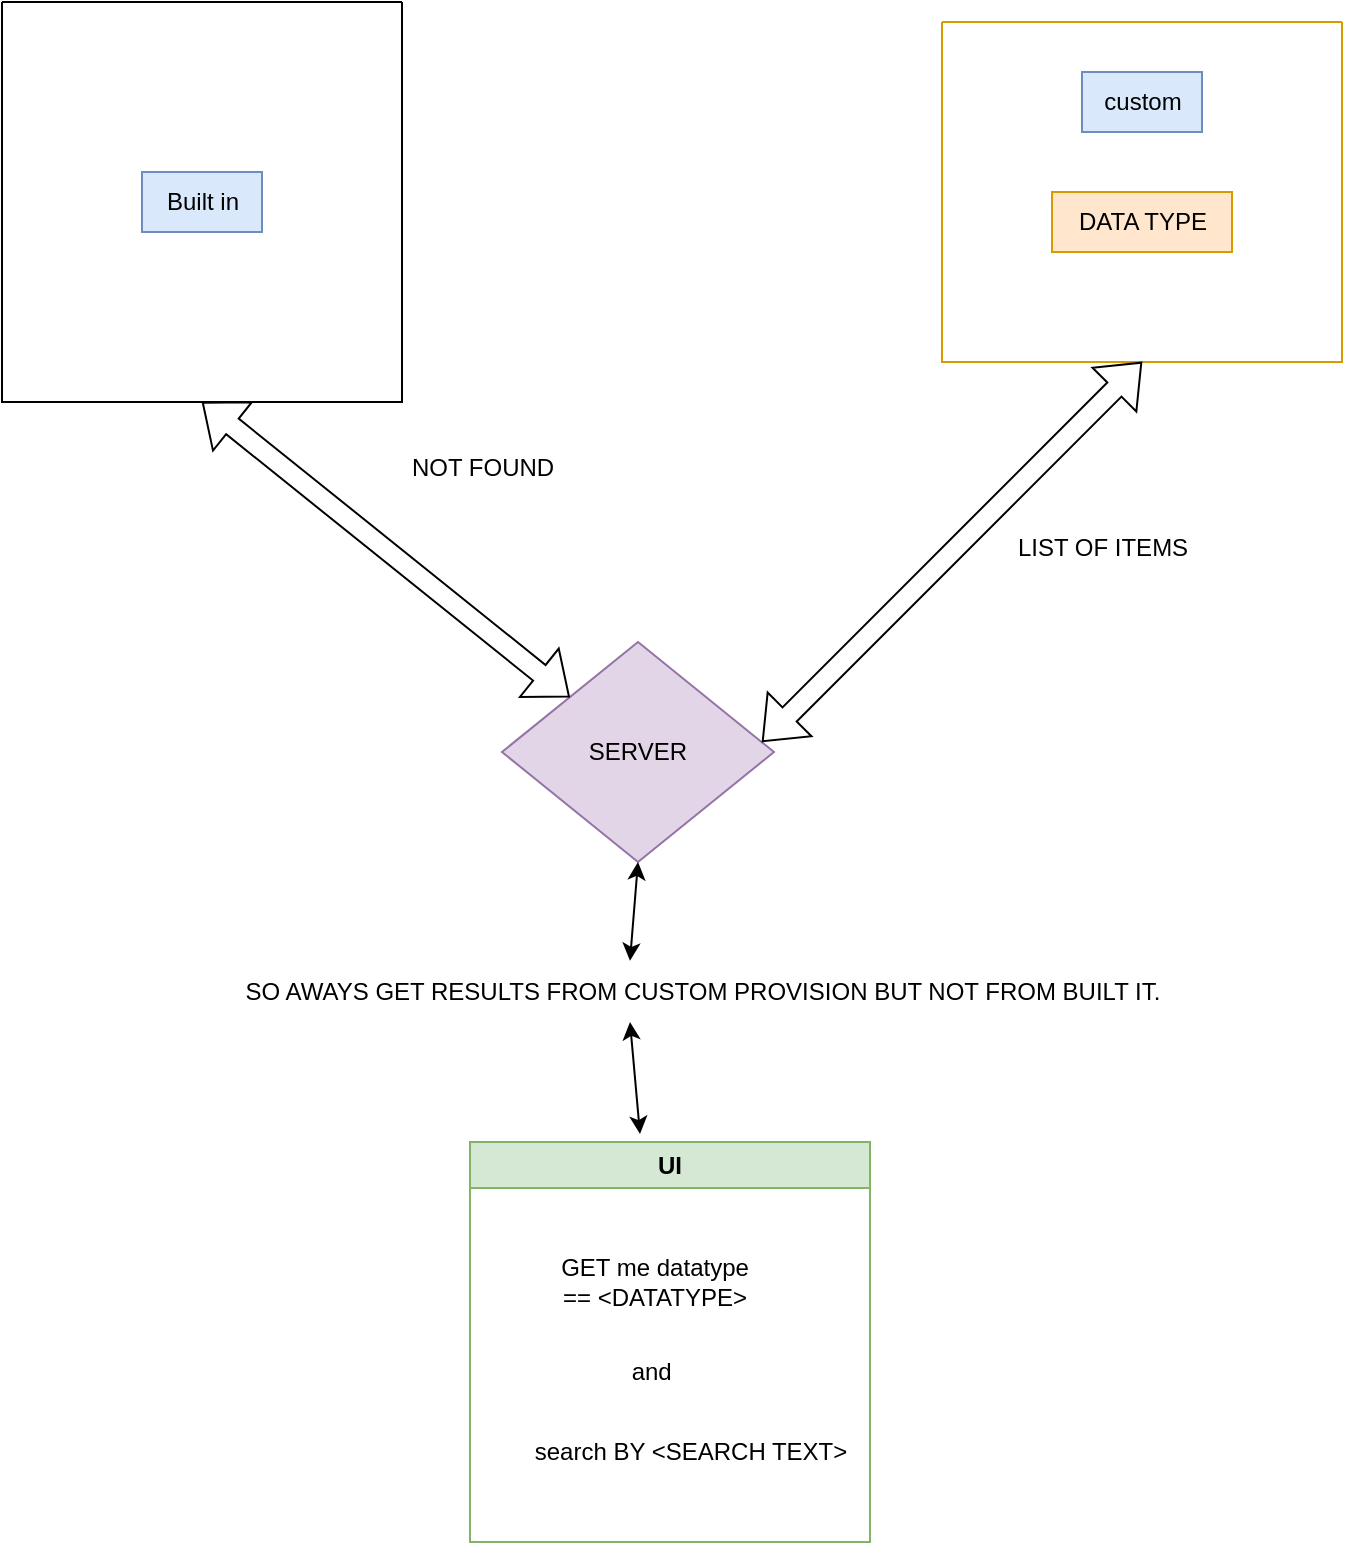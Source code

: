 <mxfile version="21.6.2" type="github">
  <diagram name="Page-1" id="wtjIHHhJuDMgVrH0dZI6">
    <mxGraphModel dx="1306" dy="868" grid="1" gridSize="10" guides="1" tooltips="1" connect="1" arrows="1" fold="1" page="1" pageScale="1" pageWidth="827" pageHeight="1169" math="0" shadow="0">
      <root>
        <mxCell id="0" />
        <mxCell id="1" parent="0" />
        <mxCell id="0srPlhrOrfsKFzhWqTFO-1" value="" style="swimlane;startSize=0;" vertex="1" parent="1">
          <mxGeometry x="80" y="180" width="200" height="200" as="geometry" />
        </mxCell>
        <mxCell id="0srPlhrOrfsKFzhWqTFO-2" value="Built in" style="text;html=1;align=center;verticalAlign=middle;resizable=0;points=[];autosize=1;strokeColor=#6c8ebf;fillColor=#dae8fc;" vertex="1" parent="0srPlhrOrfsKFzhWqTFO-1">
          <mxGeometry x="70" y="85" width="60" height="30" as="geometry" />
        </mxCell>
        <mxCell id="0srPlhrOrfsKFzhWqTFO-4" value="" style="swimlane;startSize=0;fillColor=#ffe6cc;strokeColor=#d79b00;" vertex="1" parent="1">
          <mxGeometry x="550" y="190" width="200" height="170" as="geometry" />
        </mxCell>
        <mxCell id="0srPlhrOrfsKFzhWqTFO-5" value="custom" style="text;html=1;align=center;verticalAlign=middle;resizable=0;points=[];autosize=1;strokeColor=#6c8ebf;fillColor=#dae8fc;" vertex="1" parent="0srPlhrOrfsKFzhWqTFO-4">
          <mxGeometry x="70" y="25" width="60" height="30" as="geometry" />
        </mxCell>
        <mxCell id="0srPlhrOrfsKFzhWqTFO-6" value="DATA TYPE" style="text;html=1;align=center;verticalAlign=middle;resizable=0;points=[];autosize=1;strokeColor=#d79b00;fillColor=#ffe6cc;" vertex="1" parent="0srPlhrOrfsKFzhWqTFO-4">
          <mxGeometry x="55" y="85" width="90" height="30" as="geometry" />
        </mxCell>
        <mxCell id="0srPlhrOrfsKFzhWqTFO-7" value="SERVER" style="rhombus;whiteSpace=wrap;html=1;fillColor=#e1d5e7;strokeColor=#9673a6;" vertex="1" parent="1">
          <mxGeometry x="330" y="500" width="136" height="110" as="geometry" />
        </mxCell>
        <mxCell id="0srPlhrOrfsKFzhWqTFO-8" value="UI" style="swimlane;whiteSpace=wrap;html=1;fillColor=#d5e8d4;strokeColor=#82b366;" vertex="1" parent="1">
          <mxGeometry x="314" y="750" width="200" height="200" as="geometry" />
        </mxCell>
        <mxCell id="0srPlhrOrfsKFzhWqTFO-14" value="GET me datatype&lt;br style=&quot;border-color: var(--border-color);&quot;&gt;&lt;span style=&quot;&quot;&gt;== &amp;lt;DATATYPE&amp;gt;&lt;/span&gt;" style="text;html=1;align=center;verticalAlign=middle;resizable=0;points=[];autosize=1;strokeColor=none;fillColor=none;" vertex="1" parent="0srPlhrOrfsKFzhWqTFO-8">
          <mxGeometry x="32" y="50" width="120" height="40" as="geometry" />
        </mxCell>
        <mxCell id="0srPlhrOrfsKFzhWqTFO-15" value="and&amp;nbsp;" style="text;html=1;align=center;verticalAlign=middle;resizable=0;points=[];autosize=1;strokeColor=none;fillColor=none;" vertex="1" parent="0srPlhrOrfsKFzhWqTFO-8">
          <mxGeometry x="67" y="100" width="50" height="30" as="geometry" />
        </mxCell>
        <mxCell id="0srPlhrOrfsKFzhWqTFO-16" value="search BY &amp;lt;SEARCH TEXT&amp;gt;" style="text;html=1;align=center;verticalAlign=middle;resizable=0;points=[];autosize=1;strokeColor=none;fillColor=none;" vertex="1" parent="0srPlhrOrfsKFzhWqTFO-8">
          <mxGeometry x="20" y="140" width="180" height="30" as="geometry" />
        </mxCell>
        <mxCell id="0srPlhrOrfsKFzhWqTFO-10" value="" style="endArrow=classic;startArrow=classic;html=1;rounded=0;exitX=0.425;exitY=-0.02;exitDx=0;exitDy=0;exitPerimeter=0;entryX=0.5;entryY=1;entryDx=0;entryDy=0;" edge="1" parent="1" source="0srPlhrOrfsKFzhWqTFO-18" target="0srPlhrOrfsKFzhWqTFO-7">
          <mxGeometry width="50" height="50" relative="1" as="geometry">
            <mxPoint x="390" y="630" as="sourcePoint" />
            <mxPoint x="440" y="580" as="targetPoint" />
          </mxGeometry>
        </mxCell>
        <mxCell id="0srPlhrOrfsKFzhWqTFO-11" value="" style="shape=flexArrow;endArrow=classic;startArrow=classic;html=1;rounded=0;exitX=0.5;exitY=1;exitDx=0;exitDy=0;" edge="1" parent="1" source="0srPlhrOrfsKFzhWqTFO-4">
          <mxGeometry width="100" height="100" relative="1" as="geometry">
            <mxPoint x="360" y="650" as="sourcePoint" />
            <mxPoint x="460" y="550" as="targetPoint" />
          </mxGeometry>
        </mxCell>
        <mxCell id="0srPlhrOrfsKFzhWqTFO-12" value="" style="shape=flexArrow;endArrow=classic;startArrow=classic;html=1;rounded=0;exitX=0.5;exitY=1;exitDx=0;exitDy=0;" edge="1" parent="1" target="0srPlhrOrfsKFzhWqTFO-7">
          <mxGeometry width="100" height="100" relative="1" as="geometry">
            <mxPoint x="180" y="380" as="sourcePoint" />
            <mxPoint x="-10" y="550" as="targetPoint" />
          </mxGeometry>
        </mxCell>
        <mxCell id="0srPlhrOrfsKFzhWqTFO-13" value="NOT FOUND" style="text;html=1;align=center;verticalAlign=middle;resizable=0;points=[];autosize=1;strokeColor=none;fillColor=none;" vertex="1" parent="1">
          <mxGeometry x="275" y="398" width="90" height="30" as="geometry" />
        </mxCell>
        <mxCell id="0srPlhrOrfsKFzhWqTFO-17" value="LIST OF ITEMS" style="text;html=1;align=center;verticalAlign=middle;resizable=0;points=[];autosize=1;strokeColor=none;fillColor=none;" vertex="1" parent="1">
          <mxGeometry x="575" y="438" width="110" height="30" as="geometry" />
        </mxCell>
        <mxCell id="0srPlhrOrfsKFzhWqTFO-19" value="" style="endArrow=classic;startArrow=classic;html=1;rounded=0;exitX=0.425;exitY=-0.02;exitDx=0;exitDy=0;exitPerimeter=0;entryX=0.425;entryY=1;entryDx=0;entryDy=0;entryPerimeter=0;" edge="1" parent="1" source="0srPlhrOrfsKFzhWqTFO-8" target="0srPlhrOrfsKFzhWqTFO-18">
          <mxGeometry width="50" height="50" relative="1" as="geometry">
            <mxPoint x="399" y="746" as="sourcePoint" />
            <mxPoint x="398" y="610" as="targetPoint" />
          </mxGeometry>
        </mxCell>
        <mxCell id="0srPlhrOrfsKFzhWqTFO-18" value="SO AWAYS GET RESULTS FROM CUSTOM PROVISION BUT NOT FROM BUILT IT." style="text;html=1;align=center;verticalAlign=middle;resizable=0;points=[];autosize=1;strokeColor=none;fillColor=none;" vertex="1" parent="1">
          <mxGeometry x="190" y="660" width="480" height="30" as="geometry" />
        </mxCell>
      </root>
    </mxGraphModel>
  </diagram>
</mxfile>
